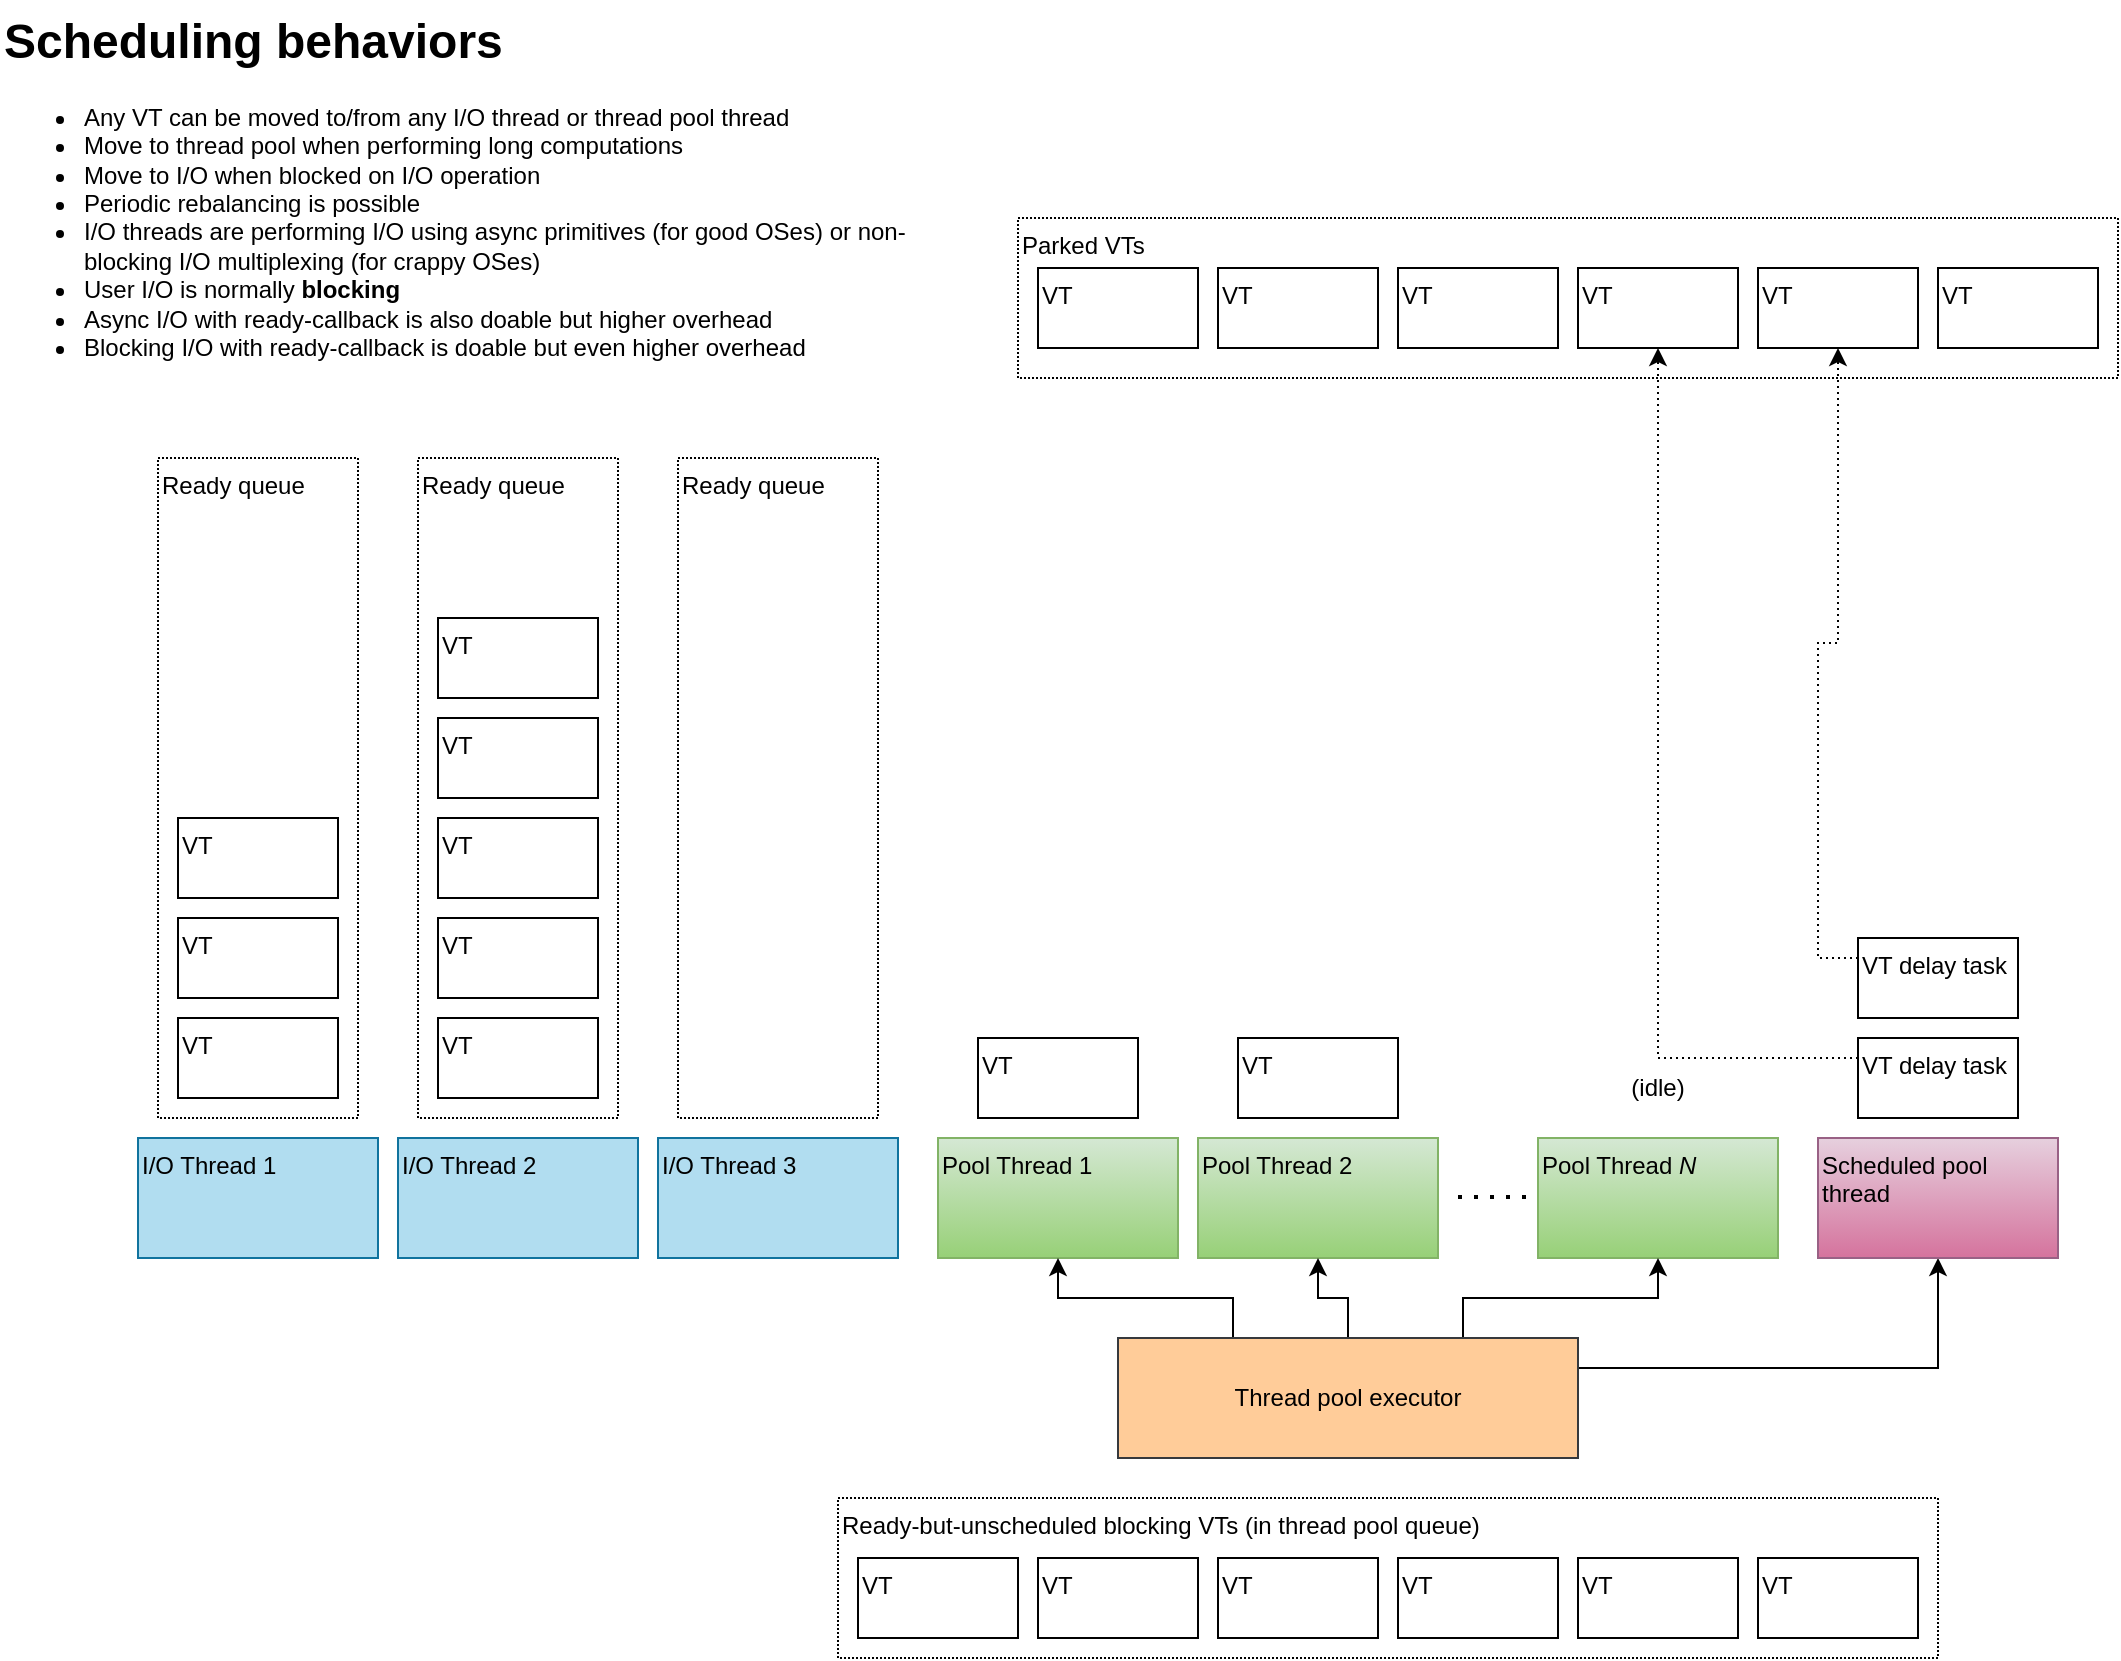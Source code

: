 <mxfile version="24.8.9">
  <diagram name="Page-1" id="0tlzPtYyGlVCA5kzO2vZ">
    <mxGraphModel dx="1380" dy="872" grid="1" gridSize="10" guides="1" tooltips="1" connect="1" arrows="1" fold="1" page="1" pageScale="1" pageWidth="1100" pageHeight="850" math="0" shadow="0">
      <root>
        <mxCell id="0" />
        <mxCell id="1" parent="0" />
        <mxCell id="18TU8dsRocirDvy_gIQX-34" value="Ready-but-unscheduled blocking VTs (in thread pool queue)" style="rounded=0;whiteSpace=wrap;html=1;fillColor=none;align=left;verticalAlign=top;dashed=1;dashPattern=1 1;" vertex="1" parent="1">
          <mxGeometry x="430" y="760" width="550" height="80" as="geometry" />
        </mxCell>
        <mxCell id="18TU8dsRocirDvy_gIQX-1" value="VT" style="rounded=0;whiteSpace=wrap;html=1;fillColor=none;align=left;verticalAlign=top;" vertex="1" parent="1">
          <mxGeometry x="100" y="420" width="80" height="40" as="geometry" />
        </mxCell>
        <mxCell id="18TU8dsRocirDvy_gIQX-2" value="VT" style="rounded=0;whiteSpace=wrap;html=1;fillColor=none;align=left;verticalAlign=top;" vertex="1" parent="1">
          <mxGeometry x="100" y="470" width="80" height="40" as="geometry" />
        </mxCell>
        <mxCell id="18TU8dsRocirDvy_gIQX-3" value="VT" style="rounded=0;whiteSpace=wrap;html=1;fillColor=none;align=left;verticalAlign=top;" vertex="1" parent="1">
          <mxGeometry x="100" y="520" width="80" height="40" as="geometry" />
        </mxCell>
        <mxCell id="18TU8dsRocirDvy_gIQX-4" value="I/O Thread 1" style="rounded=0;whiteSpace=wrap;html=1;align=left;verticalAlign=top;fillColor=#b1ddf0;strokeColor=#10739e;" vertex="1" parent="1">
          <mxGeometry x="80" y="580" width="120" height="60" as="geometry" />
        </mxCell>
        <mxCell id="18TU8dsRocirDvy_gIQX-5" value="I/O Thread 2" style="rounded=0;whiteSpace=wrap;html=1;align=left;verticalAlign=top;fillColor=#b1ddf0;strokeColor=#10739e;" vertex="1" parent="1">
          <mxGeometry x="210" y="580" width="120" height="60" as="geometry" />
        </mxCell>
        <mxCell id="18TU8dsRocirDvy_gIQX-6" value="I/O Thread 3" style="rounded=0;whiteSpace=wrap;html=1;align=left;verticalAlign=top;fillColor=#b1ddf0;strokeColor=#10739e;" vertex="1" parent="1">
          <mxGeometry x="340" y="580" width="120" height="60" as="geometry" />
        </mxCell>
        <mxCell id="18TU8dsRocirDvy_gIQX-7" value="Pool Thread 1" style="rounded=0;whiteSpace=wrap;html=1;fillColor=#d5e8d4;gradientColor=#97d077;strokeColor=#82b366;align=left;verticalAlign=top;" vertex="1" parent="1">
          <mxGeometry x="480" y="580" width="120" height="60" as="geometry" />
        </mxCell>
        <mxCell id="18TU8dsRocirDvy_gIQX-8" value="Pool Thread 2" style="rounded=0;whiteSpace=wrap;html=1;fillColor=#d5e8d4;gradientColor=#97d077;strokeColor=#82b366;align=left;verticalAlign=top;" vertex="1" parent="1">
          <mxGeometry x="610" y="580" width="120" height="60" as="geometry" />
        </mxCell>
        <mxCell id="18TU8dsRocirDvy_gIQX-9" value="Pool Thread &lt;i&gt;N&lt;/i&gt;" style="rounded=0;whiteSpace=wrap;html=1;fillColor=#d5e8d4;gradientColor=#97d077;strokeColor=#82b366;align=left;verticalAlign=top;" vertex="1" parent="1">
          <mxGeometry x="780" y="580" width="120" height="60" as="geometry" />
        </mxCell>
        <mxCell id="18TU8dsRocirDvy_gIQX-10" value="" style="endArrow=none;dashed=1;html=1;dashPattern=1 3;strokeWidth=2;rounded=0;" edge="1" parent="1">
          <mxGeometry width="50" height="50" relative="1" as="geometry">
            <mxPoint x="740" y="609.5" as="sourcePoint" />
            <mxPoint x="780" y="609.5" as="targetPoint" />
          </mxGeometry>
        </mxCell>
        <mxCell id="18TU8dsRocirDvy_gIQX-13" value="VT" style="rounded=0;whiteSpace=wrap;html=1;fillColor=none;align=left;verticalAlign=top;" vertex="1" parent="1">
          <mxGeometry x="230" y="520" width="80" height="40" as="geometry" />
        </mxCell>
        <mxCell id="18TU8dsRocirDvy_gIQX-14" value="VT" style="rounded=0;whiteSpace=wrap;html=1;fillColor=none;align=left;verticalAlign=top;" vertex="1" parent="1">
          <mxGeometry x="230" y="470" width="80" height="40" as="geometry" />
        </mxCell>
        <mxCell id="18TU8dsRocirDvy_gIQX-15" value="VT" style="rounded=0;whiteSpace=wrap;html=1;fillColor=none;align=left;verticalAlign=top;" vertex="1" parent="1">
          <mxGeometry x="230" y="420" width="80" height="40" as="geometry" />
        </mxCell>
        <mxCell id="18TU8dsRocirDvy_gIQX-16" value="VT" style="rounded=0;whiteSpace=wrap;html=1;fillColor=none;align=left;verticalAlign=top;" vertex="1" parent="1">
          <mxGeometry x="230" y="370" width="80" height="40" as="geometry" />
        </mxCell>
        <mxCell id="18TU8dsRocirDvy_gIQX-17" value="VT" style="rounded=0;whiteSpace=wrap;html=1;fillColor=none;align=left;verticalAlign=top;" vertex="1" parent="1">
          <mxGeometry x="230" y="320" width="80" height="40" as="geometry" />
        </mxCell>
        <mxCell id="18TU8dsRocirDvy_gIQX-18" value="VT" style="rounded=0;whiteSpace=wrap;html=1;fillColor=none;align=left;verticalAlign=top;" vertex="1" parent="1">
          <mxGeometry x="500" y="530" width="80" height="40" as="geometry" />
        </mxCell>
        <mxCell id="18TU8dsRocirDvy_gIQX-20" value="VT" style="rounded=0;whiteSpace=wrap;html=1;fillColor=none;align=left;verticalAlign=top;" vertex="1" parent="1">
          <mxGeometry x="630" y="530" width="80" height="40" as="geometry" />
        </mxCell>
        <mxCell id="18TU8dsRocirDvy_gIQX-21" value="(idle)" style="text;html=1;align=center;verticalAlign=middle;whiteSpace=wrap;rounded=0;" vertex="1" parent="1">
          <mxGeometry x="810" y="540" width="60" height="30" as="geometry" />
        </mxCell>
        <mxCell id="18TU8dsRocirDvy_gIQX-23" style="edgeStyle=orthogonalEdgeStyle;rounded=0;orthogonalLoop=1;jettySize=auto;html=1;exitX=0.25;exitY=0;exitDx=0;exitDy=0;entryX=0.5;entryY=1;entryDx=0;entryDy=0;" edge="1" parent="1" source="18TU8dsRocirDvy_gIQX-22" target="18TU8dsRocirDvy_gIQX-7">
          <mxGeometry relative="1" as="geometry" />
        </mxCell>
        <mxCell id="18TU8dsRocirDvy_gIQX-24" style="edgeStyle=orthogonalEdgeStyle;rounded=0;orthogonalLoop=1;jettySize=auto;html=1;exitX=0.5;exitY=0;exitDx=0;exitDy=0;entryX=0.5;entryY=1;entryDx=0;entryDy=0;" edge="1" parent="1" source="18TU8dsRocirDvy_gIQX-22" target="18TU8dsRocirDvy_gIQX-8">
          <mxGeometry relative="1" as="geometry" />
        </mxCell>
        <mxCell id="18TU8dsRocirDvy_gIQX-25" style="edgeStyle=orthogonalEdgeStyle;rounded=0;orthogonalLoop=1;jettySize=auto;html=1;exitX=0.75;exitY=0;exitDx=0;exitDy=0;entryX=0.5;entryY=1;entryDx=0;entryDy=0;" edge="1" parent="1" source="18TU8dsRocirDvy_gIQX-22" target="18TU8dsRocirDvy_gIQX-9">
          <mxGeometry relative="1" as="geometry" />
        </mxCell>
        <mxCell id="18TU8dsRocirDvy_gIQX-49" style="edgeStyle=orthogonalEdgeStyle;rounded=0;orthogonalLoop=1;jettySize=auto;html=1;exitX=1;exitY=0.25;exitDx=0;exitDy=0;entryX=0.5;entryY=1;entryDx=0;entryDy=0;" edge="1" parent="1" source="18TU8dsRocirDvy_gIQX-22" target="18TU8dsRocirDvy_gIQX-48">
          <mxGeometry relative="1" as="geometry" />
        </mxCell>
        <mxCell id="18TU8dsRocirDvy_gIQX-22" value="Thread pool executor" style="rounded=0;whiteSpace=wrap;html=1;fillColor=#ffcc99;strokeColor=#36393d;" vertex="1" parent="1">
          <mxGeometry x="570" y="680" width="230" height="60" as="geometry" />
        </mxCell>
        <mxCell id="18TU8dsRocirDvy_gIQX-26" value="VT" style="rounded=0;whiteSpace=wrap;html=1;fillColor=none;align=left;verticalAlign=top;" vertex="1" parent="1">
          <mxGeometry x="530" y="145" width="80" height="40" as="geometry" />
        </mxCell>
        <mxCell id="18TU8dsRocirDvy_gIQX-27" value="Parked VTs" style="rounded=0;whiteSpace=wrap;html=1;fillColor=none;align=left;verticalAlign=top;dashed=1;dashPattern=1 1;" vertex="1" parent="1">
          <mxGeometry x="520" y="120" width="550" height="80" as="geometry" />
        </mxCell>
        <mxCell id="18TU8dsRocirDvy_gIQX-28" value="VT" style="rounded=0;whiteSpace=wrap;html=1;fillColor=none;align=left;verticalAlign=top;" vertex="1" parent="1">
          <mxGeometry x="620" y="145" width="80" height="40" as="geometry" />
        </mxCell>
        <mxCell id="18TU8dsRocirDvy_gIQX-29" value="VT" style="rounded=0;whiteSpace=wrap;html=1;fillColor=none;align=left;verticalAlign=top;" vertex="1" parent="1">
          <mxGeometry x="710" y="145" width="80" height="40" as="geometry" />
        </mxCell>
        <mxCell id="18TU8dsRocirDvy_gIQX-30" value="VT" style="rounded=0;whiteSpace=wrap;html=1;fillColor=none;align=left;verticalAlign=top;" vertex="1" parent="1">
          <mxGeometry x="800" y="145" width="80" height="40" as="geometry" />
        </mxCell>
        <mxCell id="18TU8dsRocirDvy_gIQX-31" value="VT" style="rounded=0;whiteSpace=wrap;html=1;fillColor=none;align=left;verticalAlign=top;" vertex="1" parent="1">
          <mxGeometry x="890" y="145" width="80" height="40" as="geometry" />
        </mxCell>
        <mxCell id="18TU8dsRocirDvy_gIQX-32" value="VT" style="rounded=0;whiteSpace=wrap;html=1;fillColor=none;align=left;verticalAlign=top;" vertex="1" parent="1">
          <mxGeometry x="980" y="145" width="80" height="40" as="geometry" />
        </mxCell>
        <mxCell id="18TU8dsRocirDvy_gIQX-33" value="VT" style="rounded=0;whiteSpace=wrap;html=1;fillColor=none;align=left;verticalAlign=top;" vertex="1" parent="1">
          <mxGeometry x="440" y="790" width="80" height="40" as="geometry" />
        </mxCell>
        <mxCell id="18TU8dsRocirDvy_gIQX-36" value="VT" style="rounded=0;whiteSpace=wrap;html=1;fillColor=none;align=left;verticalAlign=top;" vertex="1" parent="1">
          <mxGeometry x="530" y="790" width="80" height="40" as="geometry" />
        </mxCell>
        <mxCell id="18TU8dsRocirDvy_gIQX-37" value="VT" style="rounded=0;whiteSpace=wrap;html=1;fillColor=none;align=left;verticalAlign=top;" vertex="1" parent="1">
          <mxGeometry x="620" y="790" width="80" height="40" as="geometry" />
        </mxCell>
        <mxCell id="18TU8dsRocirDvy_gIQX-39" value="VT" style="rounded=0;whiteSpace=wrap;html=1;fillColor=none;align=left;verticalAlign=top;" vertex="1" parent="1">
          <mxGeometry x="710" y="790" width="80" height="40" as="geometry" />
        </mxCell>
        <mxCell id="18TU8dsRocirDvy_gIQX-40" value="VT" style="rounded=0;whiteSpace=wrap;html=1;fillColor=none;align=left;verticalAlign=top;" vertex="1" parent="1">
          <mxGeometry x="800" y="790" width="80" height="40" as="geometry" />
        </mxCell>
        <mxCell id="18TU8dsRocirDvy_gIQX-41" value="VT" style="rounded=0;whiteSpace=wrap;html=1;fillColor=none;align=left;verticalAlign=top;" vertex="1" parent="1">
          <mxGeometry x="890" y="790" width="80" height="40" as="geometry" />
        </mxCell>
        <mxCell id="18TU8dsRocirDvy_gIQX-43" value="Ready queue" style="rounded=0;whiteSpace=wrap;html=1;fillColor=none;align=left;verticalAlign=top;dashed=1;dashPattern=1 1;" vertex="1" parent="1">
          <mxGeometry x="90" y="240" width="100" height="330" as="geometry" />
        </mxCell>
        <mxCell id="18TU8dsRocirDvy_gIQX-44" value="Ready queue" style="rounded=0;whiteSpace=wrap;html=1;fillColor=none;align=left;verticalAlign=top;dashed=1;dashPattern=1 1;" vertex="1" parent="1">
          <mxGeometry x="220" y="240" width="100" height="330" as="geometry" />
        </mxCell>
        <mxCell id="18TU8dsRocirDvy_gIQX-46" value="Ready queue" style="rounded=0;whiteSpace=wrap;html=1;fillColor=none;align=left;verticalAlign=top;dashed=1;dashPattern=1 1;" vertex="1" parent="1">
          <mxGeometry x="350" y="240" width="100" height="330" as="geometry" />
        </mxCell>
        <mxCell id="18TU8dsRocirDvy_gIQX-47" value="&lt;h1 style=&quot;margin-top: 0px;&quot;&gt;Scheduling behaviors&lt;/h1&gt;&lt;div&gt;&lt;ul&gt;&lt;li&gt;Any VT can be moved to/from any I/O thread or thread pool thread&lt;/li&gt;&lt;li&gt;Move to thread pool when performing long computations&lt;/li&gt;&lt;li&gt;Move to I/O when blocked on I/O operation&lt;/li&gt;&lt;li&gt;Periodic rebalancing is possible&lt;/li&gt;&lt;li&gt;I/O threads are performing I/O using async primitives (for good OSes) or non-blocking I/O multiplexing (for crappy OSes)&lt;/li&gt;&lt;li&gt;User I/O is normally &lt;b&gt;blocking&lt;/b&gt;&lt;/li&gt;&lt;li&gt;Async I/O with ready-callback is also doable but higher overhead&lt;/li&gt;&lt;li&gt;Blocking I/O with ready-callback is doable but even higher overhead&lt;/li&gt;&lt;/ul&gt;&lt;/div&gt;" style="text;html=1;whiteSpace=wrap;overflow=hidden;rounded=0;" vertex="1" parent="1">
          <mxGeometry x="11" y="11" width="490" height="210" as="geometry" />
        </mxCell>
        <mxCell id="18TU8dsRocirDvy_gIQX-48" value="Scheduled pool thread" style="rounded=0;whiteSpace=wrap;html=1;fillColor=#e6d0de;gradientColor=#d5739d;strokeColor=#996185;align=left;verticalAlign=top;" vertex="1" parent="1">
          <mxGeometry x="920" y="580" width="120" height="60" as="geometry" />
        </mxCell>
        <mxCell id="18TU8dsRocirDvy_gIQX-51" style="edgeStyle=orthogonalEdgeStyle;rounded=0;orthogonalLoop=1;jettySize=auto;html=1;exitX=0;exitY=0.25;exitDx=0;exitDy=0;entryX=0.5;entryY=1;entryDx=0;entryDy=0;dashed=1;dashPattern=1 2;" edge="1" parent="1" source="18TU8dsRocirDvy_gIQX-50" target="18TU8dsRocirDvy_gIQX-30">
          <mxGeometry relative="1" as="geometry" />
        </mxCell>
        <mxCell id="18TU8dsRocirDvy_gIQX-50" value="VT delay task" style="rounded=0;whiteSpace=wrap;html=1;fillColor=none;align=left;verticalAlign=top;" vertex="1" parent="1">
          <mxGeometry x="940" y="530" width="80" height="40" as="geometry" />
        </mxCell>
        <mxCell id="18TU8dsRocirDvy_gIQX-53" style="edgeStyle=orthogonalEdgeStyle;rounded=0;orthogonalLoop=1;jettySize=auto;html=1;exitX=0;exitY=0.25;exitDx=0;exitDy=0;entryX=0.5;entryY=1;entryDx=0;entryDy=0;dashed=1;dashPattern=1 2;" edge="1" parent="1" source="18TU8dsRocirDvy_gIQX-52" target="18TU8dsRocirDvy_gIQX-31">
          <mxGeometry relative="1" as="geometry" />
        </mxCell>
        <mxCell id="18TU8dsRocirDvy_gIQX-52" value="VT delay task" style="rounded=0;whiteSpace=wrap;html=1;fillColor=none;align=left;verticalAlign=top;" vertex="1" parent="1">
          <mxGeometry x="940" y="480" width="80" height="40" as="geometry" />
        </mxCell>
      </root>
    </mxGraphModel>
  </diagram>
</mxfile>
